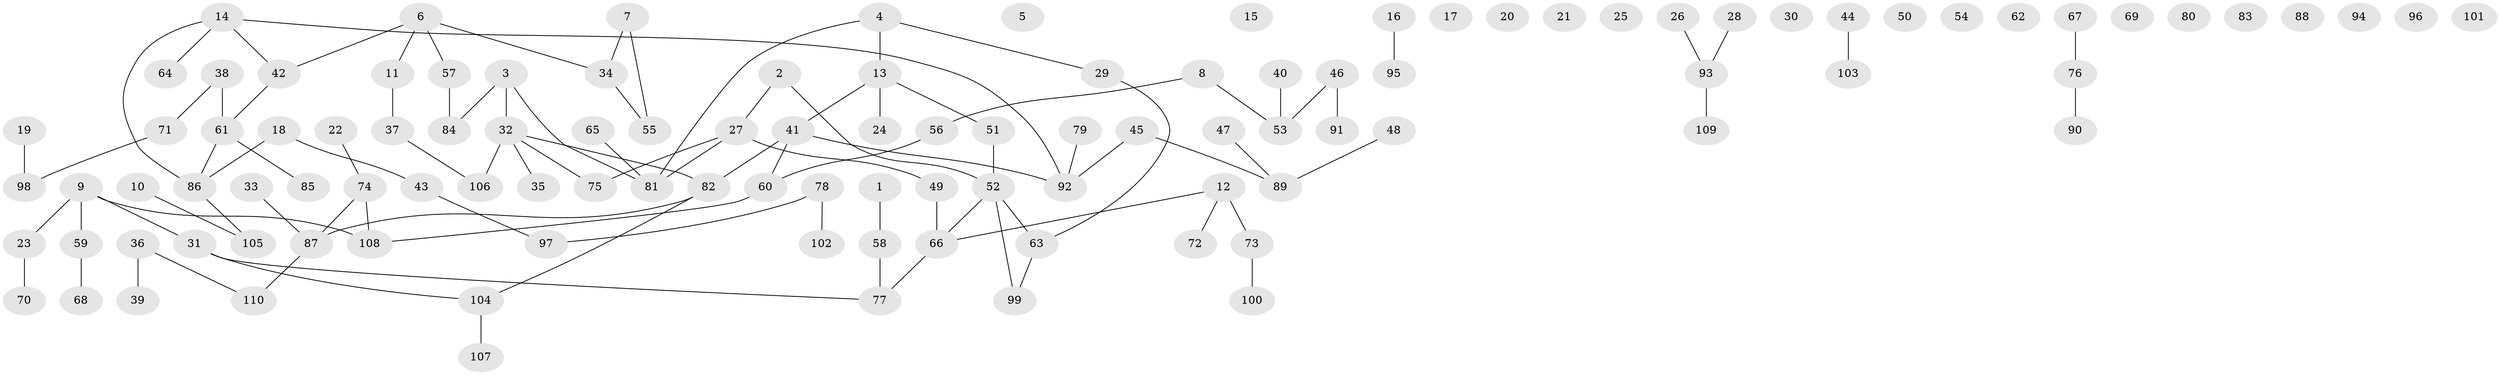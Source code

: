 // Generated by graph-tools (version 1.1) at 2025/38/03/09/25 04:38:48]
// undirected, 110 vertices, 101 edges
graph export_dot {
graph [start="1"]
  node [color=gray90,style=filled];
  1;
  2;
  3;
  4;
  5;
  6;
  7;
  8;
  9;
  10;
  11;
  12;
  13;
  14;
  15;
  16;
  17;
  18;
  19;
  20;
  21;
  22;
  23;
  24;
  25;
  26;
  27;
  28;
  29;
  30;
  31;
  32;
  33;
  34;
  35;
  36;
  37;
  38;
  39;
  40;
  41;
  42;
  43;
  44;
  45;
  46;
  47;
  48;
  49;
  50;
  51;
  52;
  53;
  54;
  55;
  56;
  57;
  58;
  59;
  60;
  61;
  62;
  63;
  64;
  65;
  66;
  67;
  68;
  69;
  70;
  71;
  72;
  73;
  74;
  75;
  76;
  77;
  78;
  79;
  80;
  81;
  82;
  83;
  84;
  85;
  86;
  87;
  88;
  89;
  90;
  91;
  92;
  93;
  94;
  95;
  96;
  97;
  98;
  99;
  100;
  101;
  102;
  103;
  104;
  105;
  106;
  107;
  108;
  109;
  110;
  1 -- 58;
  2 -- 27;
  2 -- 52;
  3 -- 32;
  3 -- 81;
  3 -- 84;
  4 -- 13;
  4 -- 29;
  4 -- 81;
  6 -- 11;
  6 -- 34;
  6 -- 42;
  6 -- 57;
  7 -- 34;
  7 -- 55;
  8 -- 53;
  8 -- 56;
  9 -- 23;
  9 -- 31;
  9 -- 59;
  9 -- 108;
  10 -- 105;
  11 -- 37;
  12 -- 66;
  12 -- 72;
  12 -- 73;
  13 -- 24;
  13 -- 41;
  13 -- 51;
  14 -- 42;
  14 -- 64;
  14 -- 86;
  14 -- 92;
  16 -- 95;
  18 -- 43;
  18 -- 86;
  19 -- 98;
  22 -- 74;
  23 -- 70;
  26 -- 93;
  27 -- 49;
  27 -- 75;
  27 -- 81;
  28 -- 93;
  29 -- 63;
  31 -- 77;
  31 -- 104;
  32 -- 35;
  32 -- 75;
  32 -- 82;
  32 -- 106;
  33 -- 87;
  34 -- 55;
  36 -- 39;
  36 -- 110;
  37 -- 106;
  38 -- 61;
  38 -- 71;
  40 -- 53;
  41 -- 60;
  41 -- 82;
  41 -- 92;
  42 -- 61;
  43 -- 97;
  44 -- 103;
  45 -- 89;
  45 -- 92;
  46 -- 53;
  46 -- 91;
  47 -- 89;
  48 -- 89;
  49 -- 66;
  51 -- 52;
  52 -- 63;
  52 -- 66;
  52 -- 99;
  56 -- 60;
  57 -- 84;
  58 -- 77;
  59 -- 68;
  60 -- 108;
  61 -- 85;
  61 -- 86;
  63 -- 99;
  65 -- 81;
  66 -- 77;
  67 -- 76;
  71 -- 98;
  73 -- 100;
  74 -- 87;
  74 -- 108;
  76 -- 90;
  78 -- 97;
  78 -- 102;
  79 -- 92;
  82 -- 87;
  82 -- 104;
  86 -- 105;
  87 -- 110;
  93 -- 109;
  104 -- 107;
}
